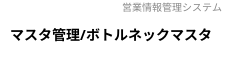 @startuml images/マスタ管理/ボトルネックマスタ
' ヘッダー
header 営業情報管理システム
' タイトル
title マスタ管理/ボトルネックマスタ
' 
hide circle
' 
hide method





@enduml